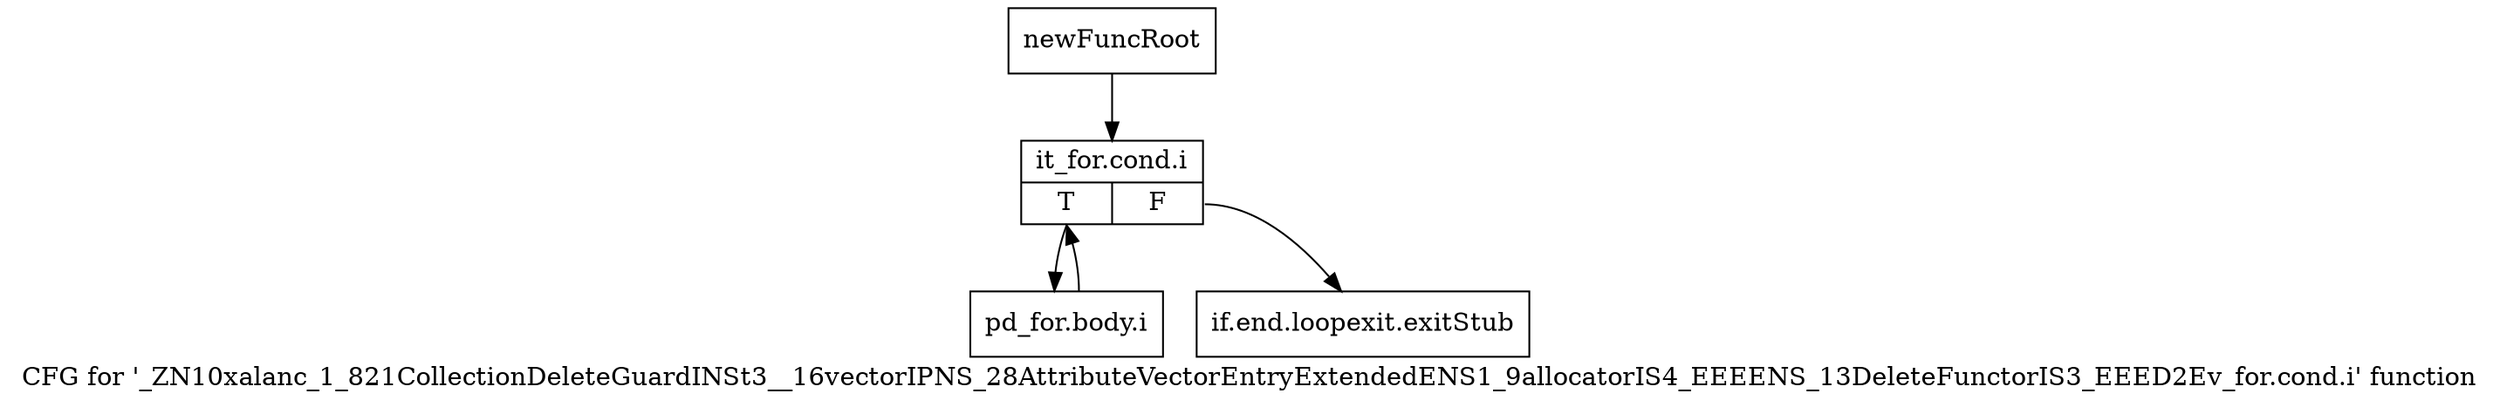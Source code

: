 digraph "CFG for '_ZN10xalanc_1_821CollectionDeleteGuardINSt3__16vectorIPNS_28AttributeVectorEntryExtendedENS1_9allocatorIS4_EEEENS_13DeleteFunctorIS3_EEED2Ev_for.cond.i' function" {
	label="CFG for '_ZN10xalanc_1_821CollectionDeleteGuardINSt3__16vectorIPNS_28AttributeVectorEntryExtendedENS1_9allocatorIS4_EEEENS_13DeleteFunctorIS3_EEED2Ev_for.cond.i' function";

	Node0x9d296d0 [shape=record,label="{newFuncRoot}"];
	Node0x9d296d0 -> Node0x9d29770;
	Node0x9d29720 [shape=record,label="{if.end.loopexit.exitStub}"];
	Node0x9d29770 [shape=record,label="{it_for.cond.i|{<s0>T|<s1>F}}"];
	Node0x9d29770:s0 -> Node0x9d297c0;
	Node0x9d29770:s1 -> Node0x9d29720;
	Node0x9d297c0 [shape=record,label="{pd_for.body.i}"];
	Node0x9d297c0 -> Node0x9d29770;
}
